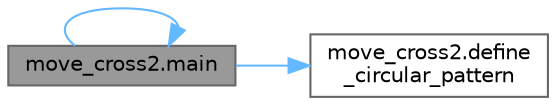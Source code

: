 digraph "move_cross2.main"
{
 // LATEX_PDF_SIZE
  bgcolor="transparent";
  edge [fontname=Helvetica,fontsize=10,labelfontname=Helvetica,labelfontsize=10];
  node [fontname=Helvetica,fontsize=10,shape=box,height=0.2,width=0.4];
  rankdir="LR";
  Node1 [id="Node000001",label="move_cross2.main",height=0.2,width=0.4,color="gray40", fillcolor="grey60", style="filled", fontcolor="black",tooltip=" "];
  Node1 -> Node2 [id="edge1_Node000001_Node000002",color="steelblue1",style="solid",tooltip=" "];
  Node2 [id="Node000002",label="move_cross2.define\l_circular_pattern",height=0.2,width=0.4,color="grey40", fillcolor="white", style="filled",URL="$namespacemove__cross2.html#abbf142f9771f2122eae81df27b398377",tooltip=" "];
  Node1 -> Node1 [id="edge2_Node000001_Node000001",color="steelblue1",style="solid",tooltip=" "];
}
